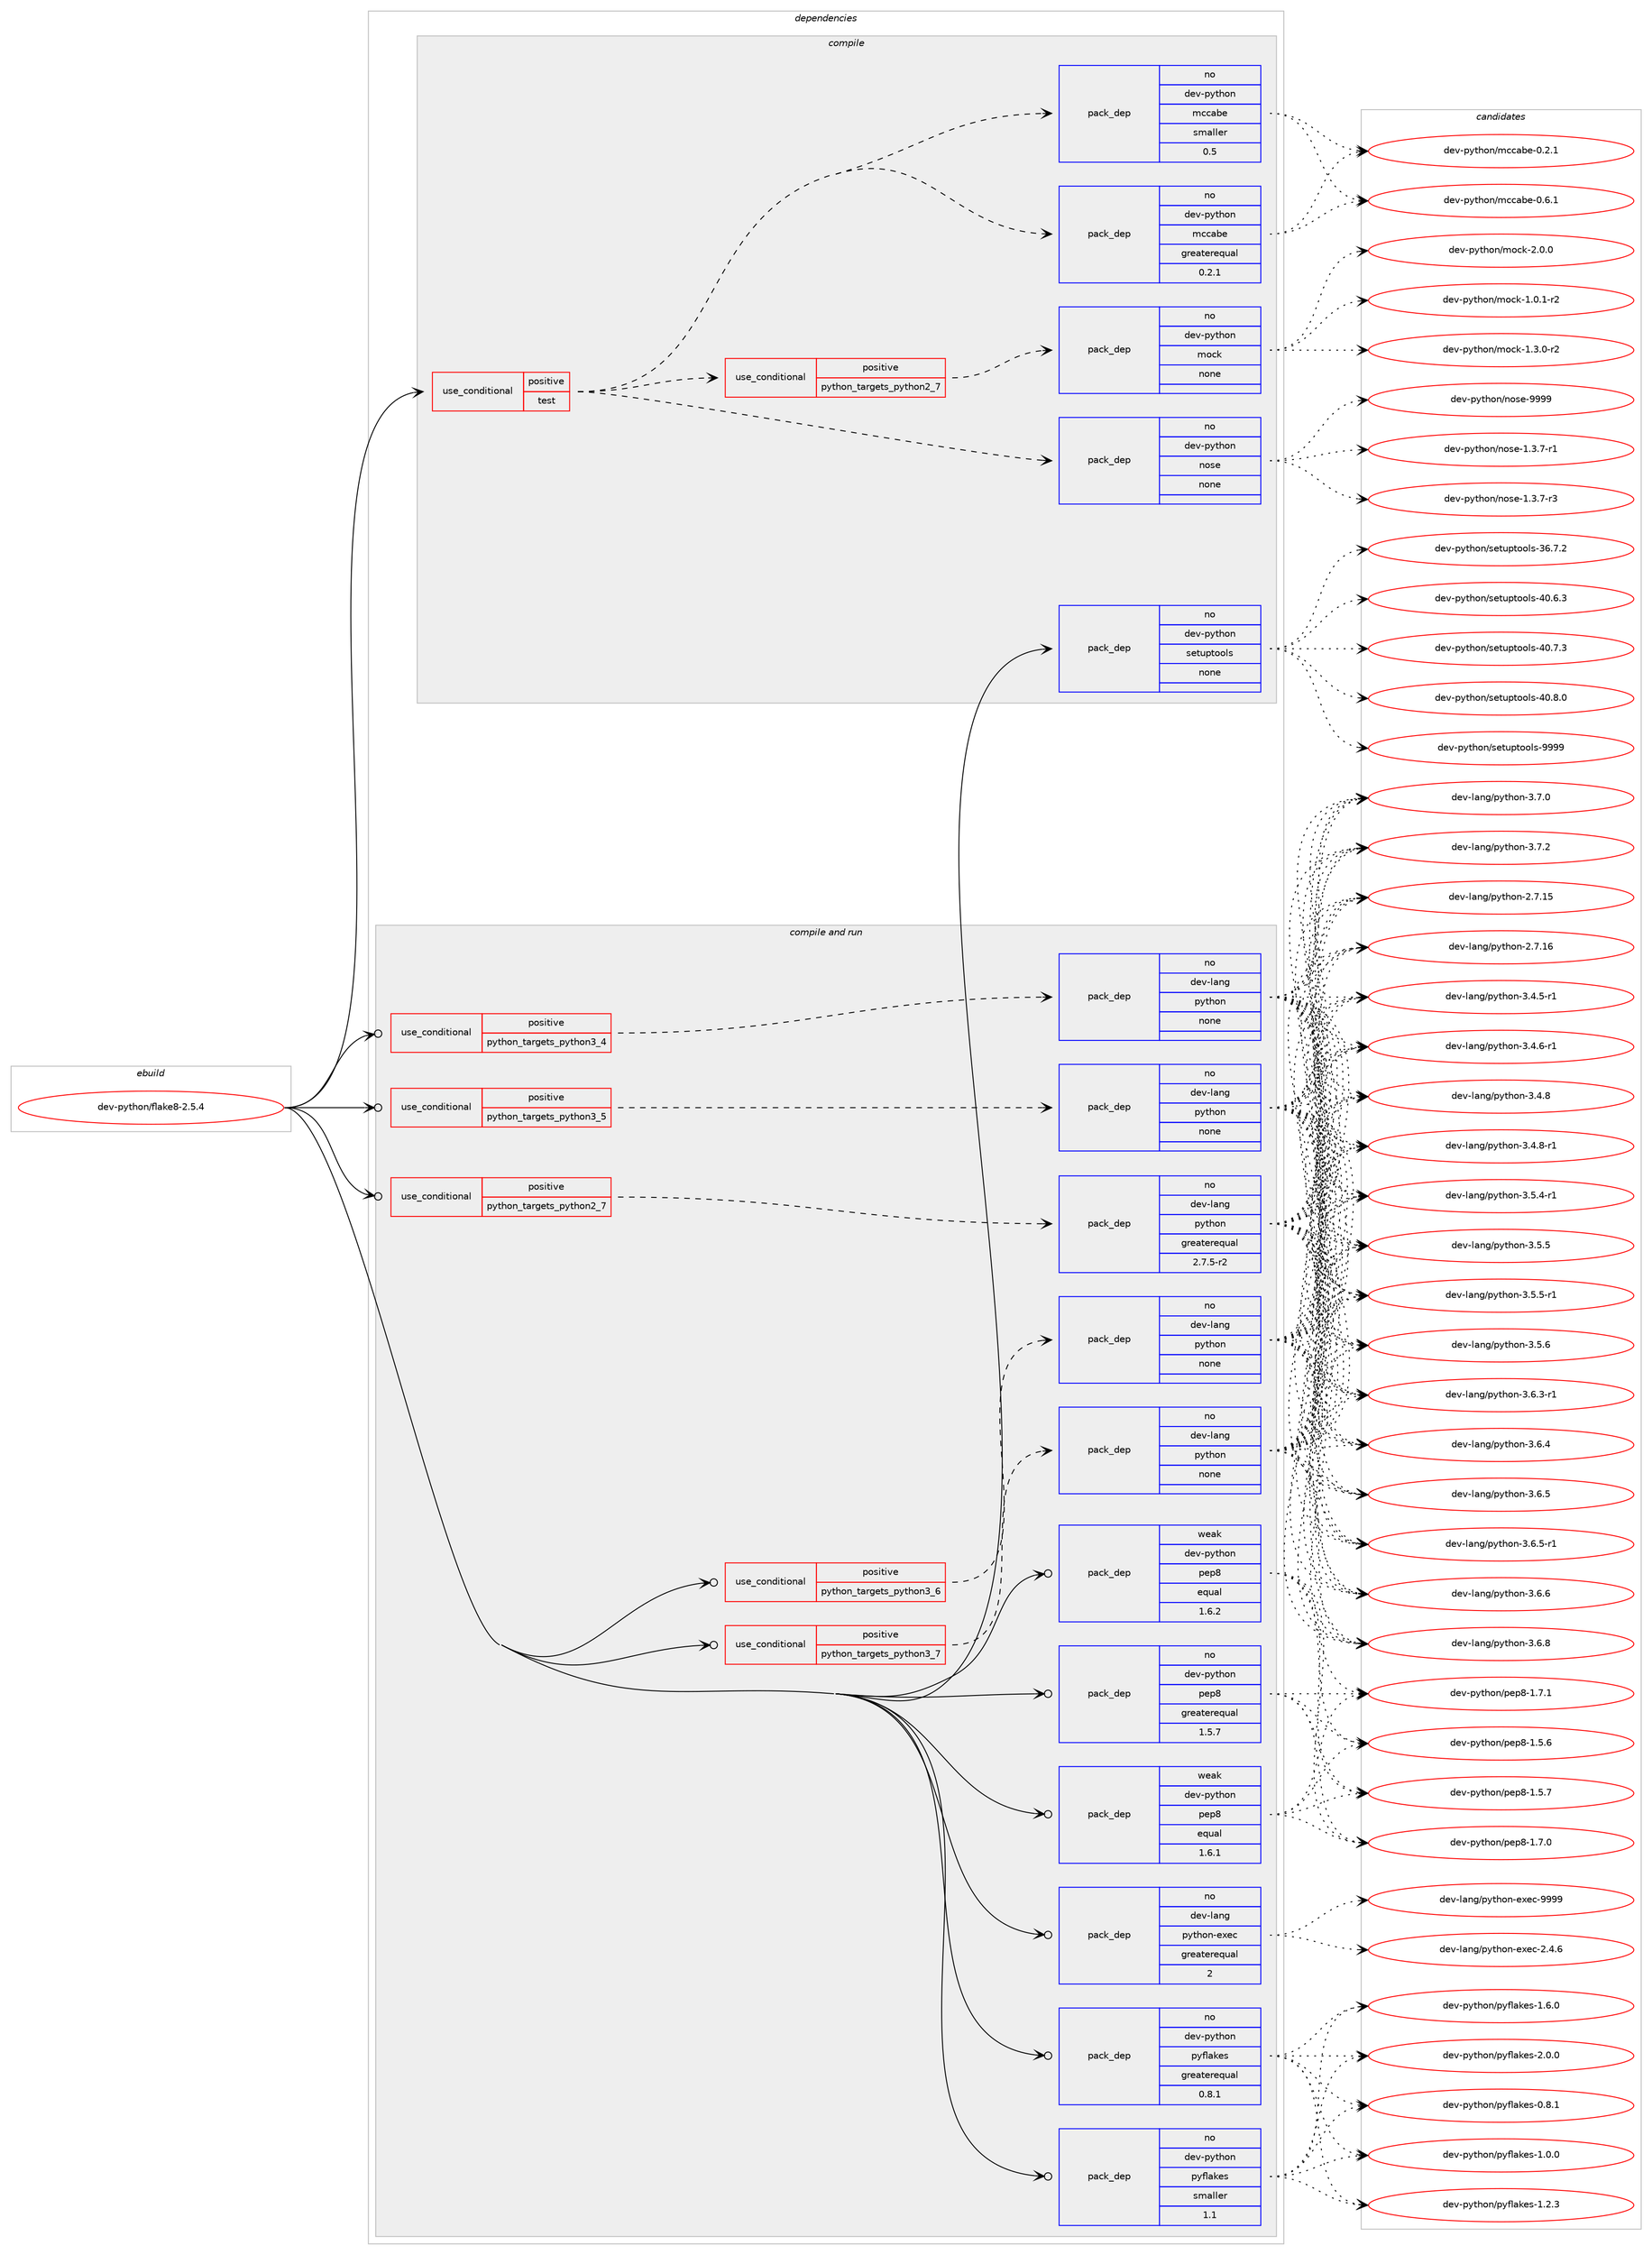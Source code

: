 digraph prolog {

# *************
# Graph options
# *************

newrank=true;
concentrate=true;
compound=true;
graph [rankdir=LR,fontname=Helvetica,fontsize=10,ranksep=1.5];#, ranksep=2.5, nodesep=0.2];
edge  [arrowhead=vee];
node  [fontname=Helvetica,fontsize=10];

# **********
# The ebuild
# **********

subgraph cluster_leftcol {
color=gray;
rank=same;
label=<<i>ebuild</i>>;
id [label="dev-python/flake8-2.5.4", color=red, width=4, href="../dev-python/flake8-2.5.4.svg"];
}

# ****************
# The dependencies
# ****************

subgraph cluster_midcol {
color=gray;
label=<<i>dependencies</i>>;
subgraph cluster_compile {
fillcolor="#eeeeee";
style=filled;
label=<<i>compile</i>>;
subgraph cond374203 {
dependency1408882 [label=<<TABLE BORDER="0" CELLBORDER="1" CELLSPACING="0" CELLPADDING="4"><TR><TD ROWSPAN="3" CELLPADDING="10">use_conditional</TD></TR><TR><TD>positive</TD></TR><TR><TD>test</TD></TR></TABLE>>, shape=none, color=red];
subgraph pack1011420 {
dependency1408883 [label=<<TABLE BORDER="0" CELLBORDER="1" CELLSPACING="0" CELLPADDING="4" WIDTH="220"><TR><TD ROWSPAN="6" CELLPADDING="30">pack_dep</TD></TR><TR><TD WIDTH="110">no</TD></TR><TR><TD>dev-python</TD></TR><TR><TD>nose</TD></TR><TR><TD>none</TD></TR><TR><TD></TD></TR></TABLE>>, shape=none, color=blue];
}
dependency1408882:e -> dependency1408883:w [weight=20,style="dashed",arrowhead="vee"];
subgraph cond374204 {
dependency1408884 [label=<<TABLE BORDER="0" CELLBORDER="1" CELLSPACING="0" CELLPADDING="4"><TR><TD ROWSPAN="3" CELLPADDING="10">use_conditional</TD></TR><TR><TD>positive</TD></TR><TR><TD>python_targets_python2_7</TD></TR></TABLE>>, shape=none, color=red];
subgraph pack1011421 {
dependency1408885 [label=<<TABLE BORDER="0" CELLBORDER="1" CELLSPACING="0" CELLPADDING="4" WIDTH="220"><TR><TD ROWSPAN="6" CELLPADDING="30">pack_dep</TD></TR><TR><TD WIDTH="110">no</TD></TR><TR><TD>dev-python</TD></TR><TR><TD>mock</TD></TR><TR><TD>none</TD></TR><TR><TD></TD></TR></TABLE>>, shape=none, color=blue];
}
dependency1408884:e -> dependency1408885:w [weight=20,style="dashed",arrowhead="vee"];
}
dependency1408882:e -> dependency1408884:w [weight=20,style="dashed",arrowhead="vee"];
subgraph pack1011422 {
dependency1408886 [label=<<TABLE BORDER="0" CELLBORDER="1" CELLSPACING="0" CELLPADDING="4" WIDTH="220"><TR><TD ROWSPAN="6" CELLPADDING="30">pack_dep</TD></TR><TR><TD WIDTH="110">no</TD></TR><TR><TD>dev-python</TD></TR><TR><TD>mccabe</TD></TR><TR><TD>greaterequal</TD></TR><TR><TD>0.2.1</TD></TR></TABLE>>, shape=none, color=blue];
}
dependency1408882:e -> dependency1408886:w [weight=20,style="dashed",arrowhead="vee"];
subgraph pack1011423 {
dependency1408887 [label=<<TABLE BORDER="0" CELLBORDER="1" CELLSPACING="0" CELLPADDING="4" WIDTH="220"><TR><TD ROWSPAN="6" CELLPADDING="30">pack_dep</TD></TR><TR><TD WIDTH="110">no</TD></TR><TR><TD>dev-python</TD></TR><TR><TD>mccabe</TD></TR><TR><TD>smaller</TD></TR><TR><TD>0.5</TD></TR></TABLE>>, shape=none, color=blue];
}
dependency1408882:e -> dependency1408887:w [weight=20,style="dashed",arrowhead="vee"];
}
id:e -> dependency1408882:w [weight=20,style="solid",arrowhead="vee"];
subgraph pack1011424 {
dependency1408888 [label=<<TABLE BORDER="0" CELLBORDER="1" CELLSPACING="0" CELLPADDING="4" WIDTH="220"><TR><TD ROWSPAN="6" CELLPADDING="30">pack_dep</TD></TR><TR><TD WIDTH="110">no</TD></TR><TR><TD>dev-python</TD></TR><TR><TD>setuptools</TD></TR><TR><TD>none</TD></TR><TR><TD></TD></TR></TABLE>>, shape=none, color=blue];
}
id:e -> dependency1408888:w [weight=20,style="solid",arrowhead="vee"];
}
subgraph cluster_compileandrun {
fillcolor="#eeeeee";
style=filled;
label=<<i>compile and run</i>>;
subgraph cond374205 {
dependency1408889 [label=<<TABLE BORDER="0" CELLBORDER="1" CELLSPACING="0" CELLPADDING="4"><TR><TD ROWSPAN="3" CELLPADDING="10">use_conditional</TD></TR><TR><TD>positive</TD></TR><TR><TD>python_targets_python2_7</TD></TR></TABLE>>, shape=none, color=red];
subgraph pack1011425 {
dependency1408890 [label=<<TABLE BORDER="0" CELLBORDER="1" CELLSPACING="0" CELLPADDING="4" WIDTH="220"><TR><TD ROWSPAN="6" CELLPADDING="30">pack_dep</TD></TR><TR><TD WIDTH="110">no</TD></TR><TR><TD>dev-lang</TD></TR><TR><TD>python</TD></TR><TR><TD>greaterequal</TD></TR><TR><TD>2.7.5-r2</TD></TR></TABLE>>, shape=none, color=blue];
}
dependency1408889:e -> dependency1408890:w [weight=20,style="dashed",arrowhead="vee"];
}
id:e -> dependency1408889:w [weight=20,style="solid",arrowhead="odotvee"];
subgraph cond374206 {
dependency1408891 [label=<<TABLE BORDER="0" CELLBORDER="1" CELLSPACING="0" CELLPADDING="4"><TR><TD ROWSPAN="3" CELLPADDING="10">use_conditional</TD></TR><TR><TD>positive</TD></TR><TR><TD>python_targets_python3_4</TD></TR></TABLE>>, shape=none, color=red];
subgraph pack1011426 {
dependency1408892 [label=<<TABLE BORDER="0" CELLBORDER="1" CELLSPACING="0" CELLPADDING="4" WIDTH="220"><TR><TD ROWSPAN="6" CELLPADDING="30">pack_dep</TD></TR><TR><TD WIDTH="110">no</TD></TR><TR><TD>dev-lang</TD></TR><TR><TD>python</TD></TR><TR><TD>none</TD></TR><TR><TD></TD></TR></TABLE>>, shape=none, color=blue];
}
dependency1408891:e -> dependency1408892:w [weight=20,style="dashed",arrowhead="vee"];
}
id:e -> dependency1408891:w [weight=20,style="solid",arrowhead="odotvee"];
subgraph cond374207 {
dependency1408893 [label=<<TABLE BORDER="0" CELLBORDER="1" CELLSPACING="0" CELLPADDING="4"><TR><TD ROWSPAN="3" CELLPADDING="10">use_conditional</TD></TR><TR><TD>positive</TD></TR><TR><TD>python_targets_python3_5</TD></TR></TABLE>>, shape=none, color=red];
subgraph pack1011427 {
dependency1408894 [label=<<TABLE BORDER="0" CELLBORDER="1" CELLSPACING="0" CELLPADDING="4" WIDTH="220"><TR><TD ROWSPAN="6" CELLPADDING="30">pack_dep</TD></TR><TR><TD WIDTH="110">no</TD></TR><TR><TD>dev-lang</TD></TR><TR><TD>python</TD></TR><TR><TD>none</TD></TR><TR><TD></TD></TR></TABLE>>, shape=none, color=blue];
}
dependency1408893:e -> dependency1408894:w [weight=20,style="dashed",arrowhead="vee"];
}
id:e -> dependency1408893:w [weight=20,style="solid",arrowhead="odotvee"];
subgraph cond374208 {
dependency1408895 [label=<<TABLE BORDER="0" CELLBORDER="1" CELLSPACING="0" CELLPADDING="4"><TR><TD ROWSPAN="3" CELLPADDING="10">use_conditional</TD></TR><TR><TD>positive</TD></TR><TR><TD>python_targets_python3_6</TD></TR></TABLE>>, shape=none, color=red];
subgraph pack1011428 {
dependency1408896 [label=<<TABLE BORDER="0" CELLBORDER="1" CELLSPACING="0" CELLPADDING="4" WIDTH="220"><TR><TD ROWSPAN="6" CELLPADDING="30">pack_dep</TD></TR><TR><TD WIDTH="110">no</TD></TR><TR><TD>dev-lang</TD></TR><TR><TD>python</TD></TR><TR><TD>none</TD></TR><TR><TD></TD></TR></TABLE>>, shape=none, color=blue];
}
dependency1408895:e -> dependency1408896:w [weight=20,style="dashed",arrowhead="vee"];
}
id:e -> dependency1408895:w [weight=20,style="solid",arrowhead="odotvee"];
subgraph cond374209 {
dependency1408897 [label=<<TABLE BORDER="0" CELLBORDER="1" CELLSPACING="0" CELLPADDING="4"><TR><TD ROWSPAN="3" CELLPADDING="10">use_conditional</TD></TR><TR><TD>positive</TD></TR><TR><TD>python_targets_python3_7</TD></TR></TABLE>>, shape=none, color=red];
subgraph pack1011429 {
dependency1408898 [label=<<TABLE BORDER="0" CELLBORDER="1" CELLSPACING="0" CELLPADDING="4" WIDTH="220"><TR><TD ROWSPAN="6" CELLPADDING="30">pack_dep</TD></TR><TR><TD WIDTH="110">no</TD></TR><TR><TD>dev-lang</TD></TR><TR><TD>python</TD></TR><TR><TD>none</TD></TR><TR><TD></TD></TR></TABLE>>, shape=none, color=blue];
}
dependency1408897:e -> dependency1408898:w [weight=20,style="dashed",arrowhead="vee"];
}
id:e -> dependency1408897:w [weight=20,style="solid",arrowhead="odotvee"];
subgraph pack1011430 {
dependency1408899 [label=<<TABLE BORDER="0" CELLBORDER="1" CELLSPACING="0" CELLPADDING="4" WIDTH="220"><TR><TD ROWSPAN="6" CELLPADDING="30">pack_dep</TD></TR><TR><TD WIDTH="110">no</TD></TR><TR><TD>dev-lang</TD></TR><TR><TD>python-exec</TD></TR><TR><TD>greaterequal</TD></TR><TR><TD>2</TD></TR></TABLE>>, shape=none, color=blue];
}
id:e -> dependency1408899:w [weight=20,style="solid",arrowhead="odotvee"];
subgraph pack1011431 {
dependency1408900 [label=<<TABLE BORDER="0" CELLBORDER="1" CELLSPACING="0" CELLPADDING="4" WIDTH="220"><TR><TD ROWSPAN="6" CELLPADDING="30">pack_dep</TD></TR><TR><TD WIDTH="110">no</TD></TR><TR><TD>dev-python</TD></TR><TR><TD>pep8</TD></TR><TR><TD>greaterequal</TD></TR><TR><TD>1.5.7</TD></TR></TABLE>>, shape=none, color=blue];
}
id:e -> dependency1408900:w [weight=20,style="solid",arrowhead="odotvee"];
subgraph pack1011432 {
dependency1408901 [label=<<TABLE BORDER="0" CELLBORDER="1" CELLSPACING="0" CELLPADDING="4" WIDTH="220"><TR><TD ROWSPAN="6" CELLPADDING="30">pack_dep</TD></TR><TR><TD WIDTH="110">no</TD></TR><TR><TD>dev-python</TD></TR><TR><TD>pyflakes</TD></TR><TR><TD>greaterequal</TD></TR><TR><TD>0.8.1</TD></TR></TABLE>>, shape=none, color=blue];
}
id:e -> dependency1408901:w [weight=20,style="solid",arrowhead="odotvee"];
subgraph pack1011433 {
dependency1408902 [label=<<TABLE BORDER="0" CELLBORDER="1" CELLSPACING="0" CELLPADDING="4" WIDTH="220"><TR><TD ROWSPAN="6" CELLPADDING="30">pack_dep</TD></TR><TR><TD WIDTH="110">no</TD></TR><TR><TD>dev-python</TD></TR><TR><TD>pyflakes</TD></TR><TR><TD>smaller</TD></TR><TR><TD>1.1</TD></TR></TABLE>>, shape=none, color=blue];
}
id:e -> dependency1408902:w [weight=20,style="solid",arrowhead="odotvee"];
subgraph pack1011434 {
dependency1408903 [label=<<TABLE BORDER="0" CELLBORDER="1" CELLSPACING="0" CELLPADDING="4" WIDTH="220"><TR><TD ROWSPAN="6" CELLPADDING="30">pack_dep</TD></TR><TR><TD WIDTH="110">weak</TD></TR><TR><TD>dev-python</TD></TR><TR><TD>pep8</TD></TR><TR><TD>equal</TD></TR><TR><TD>1.6.1</TD></TR></TABLE>>, shape=none, color=blue];
}
id:e -> dependency1408903:w [weight=20,style="solid",arrowhead="odotvee"];
subgraph pack1011435 {
dependency1408904 [label=<<TABLE BORDER="0" CELLBORDER="1" CELLSPACING="0" CELLPADDING="4" WIDTH="220"><TR><TD ROWSPAN="6" CELLPADDING="30">pack_dep</TD></TR><TR><TD WIDTH="110">weak</TD></TR><TR><TD>dev-python</TD></TR><TR><TD>pep8</TD></TR><TR><TD>equal</TD></TR><TR><TD>1.6.2</TD></TR></TABLE>>, shape=none, color=blue];
}
id:e -> dependency1408904:w [weight=20,style="solid",arrowhead="odotvee"];
}
subgraph cluster_run {
fillcolor="#eeeeee";
style=filled;
label=<<i>run</i>>;
}
}

# **************
# The candidates
# **************

subgraph cluster_choices {
rank=same;
color=gray;
label=<<i>candidates</i>>;

subgraph choice1011420 {
color=black;
nodesep=1;
choice10010111845112121116104111110471101111151014549465146554511449 [label="dev-python/nose-1.3.7-r1", color=red, width=4,href="../dev-python/nose-1.3.7-r1.svg"];
choice10010111845112121116104111110471101111151014549465146554511451 [label="dev-python/nose-1.3.7-r3", color=red, width=4,href="../dev-python/nose-1.3.7-r3.svg"];
choice10010111845112121116104111110471101111151014557575757 [label="dev-python/nose-9999", color=red, width=4,href="../dev-python/nose-9999.svg"];
dependency1408883:e -> choice10010111845112121116104111110471101111151014549465146554511449:w [style=dotted,weight="100"];
dependency1408883:e -> choice10010111845112121116104111110471101111151014549465146554511451:w [style=dotted,weight="100"];
dependency1408883:e -> choice10010111845112121116104111110471101111151014557575757:w [style=dotted,weight="100"];
}
subgraph choice1011421 {
color=black;
nodesep=1;
choice1001011184511212111610411111047109111991074549464846494511450 [label="dev-python/mock-1.0.1-r2", color=red, width=4,href="../dev-python/mock-1.0.1-r2.svg"];
choice1001011184511212111610411111047109111991074549465146484511450 [label="dev-python/mock-1.3.0-r2", color=red, width=4,href="../dev-python/mock-1.3.0-r2.svg"];
choice100101118451121211161041111104710911199107455046484648 [label="dev-python/mock-2.0.0", color=red, width=4,href="../dev-python/mock-2.0.0.svg"];
dependency1408885:e -> choice1001011184511212111610411111047109111991074549464846494511450:w [style=dotted,weight="100"];
dependency1408885:e -> choice1001011184511212111610411111047109111991074549465146484511450:w [style=dotted,weight="100"];
dependency1408885:e -> choice100101118451121211161041111104710911199107455046484648:w [style=dotted,weight="100"];
}
subgraph choice1011422 {
color=black;
nodesep=1;
choice100101118451121211161041111104710999999798101454846504649 [label="dev-python/mccabe-0.2.1", color=red, width=4,href="../dev-python/mccabe-0.2.1.svg"];
choice100101118451121211161041111104710999999798101454846544649 [label="dev-python/mccabe-0.6.1", color=red, width=4,href="../dev-python/mccabe-0.6.1.svg"];
dependency1408886:e -> choice100101118451121211161041111104710999999798101454846504649:w [style=dotted,weight="100"];
dependency1408886:e -> choice100101118451121211161041111104710999999798101454846544649:w [style=dotted,weight="100"];
}
subgraph choice1011423 {
color=black;
nodesep=1;
choice100101118451121211161041111104710999999798101454846504649 [label="dev-python/mccabe-0.2.1", color=red, width=4,href="../dev-python/mccabe-0.2.1.svg"];
choice100101118451121211161041111104710999999798101454846544649 [label="dev-python/mccabe-0.6.1", color=red, width=4,href="../dev-python/mccabe-0.6.1.svg"];
dependency1408887:e -> choice100101118451121211161041111104710999999798101454846504649:w [style=dotted,weight="100"];
dependency1408887:e -> choice100101118451121211161041111104710999999798101454846544649:w [style=dotted,weight="100"];
}
subgraph choice1011424 {
color=black;
nodesep=1;
choice100101118451121211161041111104711510111611711211611111110811545515446554650 [label="dev-python/setuptools-36.7.2", color=red, width=4,href="../dev-python/setuptools-36.7.2.svg"];
choice100101118451121211161041111104711510111611711211611111110811545524846544651 [label="dev-python/setuptools-40.6.3", color=red, width=4,href="../dev-python/setuptools-40.6.3.svg"];
choice100101118451121211161041111104711510111611711211611111110811545524846554651 [label="dev-python/setuptools-40.7.3", color=red, width=4,href="../dev-python/setuptools-40.7.3.svg"];
choice100101118451121211161041111104711510111611711211611111110811545524846564648 [label="dev-python/setuptools-40.8.0", color=red, width=4,href="../dev-python/setuptools-40.8.0.svg"];
choice10010111845112121116104111110471151011161171121161111111081154557575757 [label="dev-python/setuptools-9999", color=red, width=4,href="../dev-python/setuptools-9999.svg"];
dependency1408888:e -> choice100101118451121211161041111104711510111611711211611111110811545515446554650:w [style=dotted,weight="100"];
dependency1408888:e -> choice100101118451121211161041111104711510111611711211611111110811545524846544651:w [style=dotted,weight="100"];
dependency1408888:e -> choice100101118451121211161041111104711510111611711211611111110811545524846554651:w [style=dotted,weight="100"];
dependency1408888:e -> choice100101118451121211161041111104711510111611711211611111110811545524846564648:w [style=dotted,weight="100"];
dependency1408888:e -> choice10010111845112121116104111110471151011161171121161111111081154557575757:w [style=dotted,weight="100"];
}
subgraph choice1011425 {
color=black;
nodesep=1;
choice10010111845108971101034711212111610411111045504655464953 [label="dev-lang/python-2.7.15", color=red, width=4,href="../dev-lang/python-2.7.15.svg"];
choice10010111845108971101034711212111610411111045504655464954 [label="dev-lang/python-2.7.16", color=red, width=4,href="../dev-lang/python-2.7.16.svg"];
choice1001011184510897110103471121211161041111104551465246534511449 [label="dev-lang/python-3.4.5-r1", color=red, width=4,href="../dev-lang/python-3.4.5-r1.svg"];
choice1001011184510897110103471121211161041111104551465246544511449 [label="dev-lang/python-3.4.6-r1", color=red, width=4,href="../dev-lang/python-3.4.6-r1.svg"];
choice100101118451089711010347112121116104111110455146524656 [label="dev-lang/python-3.4.8", color=red, width=4,href="../dev-lang/python-3.4.8.svg"];
choice1001011184510897110103471121211161041111104551465246564511449 [label="dev-lang/python-3.4.8-r1", color=red, width=4,href="../dev-lang/python-3.4.8-r1.svg"];
choice1001011184510897110103471121211161041111104551465346524511449 [label="dev-lang/python-3.5.4-r1", color=red, width=4,href="../dev-lang/python-3.5.4-r1.svg"];
choice100101118451089711010347112121116104111110455146534653 [label="dev-lang/python-3.5.5", color=red, width=4,href="../dev-lang/python-3.5.5.svg"];
choice1001011184510897110103471121211161041111104551465346534511449 [label="dev-lang/python-3.5.5-r1", color=red, width=4,href="../dev-lang/python-3.5.5-r1.svg"];
choice100101118451089711010347112121116104111110455146534654 [label="dev-lang/python-3.5.6", color=red, width=4,href="../dev-lang/python-3.5.6.svg"];
choice1001011184510897110103471121211161041111104551465446514511449 [label="dev-lang/python-3.6.3-r1", color=red, width=4,href="../dev-lang/python-3.6.3-r1.svg"];
choice100101118451089711010347112121116104111110455146544652 [label="dev-lang/python-3.6.4", color=red, width=4,href="../dev-lang/python-3.6.4.svg"];
choice100101118451089711010347112121116104111110455146544653 [label="dev-lang/python-3.6.5", color=red, width=4,href="../dev-lang/python-3.6.5.svg"];
choice1001011184510897110103471121211161041111104551465446534511449 [label="dev-lang/python-3.6.5-r1", color=red, width=4,href="../dev-lang/python-3.6.5-r1.svg"];
choice100101118451089711010347112121116104111110455146544654 [label="dev-lang/python-3.6.6", color=red, width=4,href="../dev-lang/python-3.6.6.svg"];
choice100101118451089711010347112121116104111110455146544656 [label="dev-lang/python-3.6.8", color=red, width=4,href="../dev-lang/python-3.6.8.svg"];
choice100101118451089711010347112121116104111110455146554648 [label="dev-lang/python-3.7.0", color=red, width=4,href="../dev-lang/python-3.7.0.svg"];
choice100101118451089711010347112121116104111110455146554650 [label="dev-lang/python-3.7.2", color=red, width=4,href="../dev-lang/python-3.7.2.svg"];
dependency1408890:e -> choice10010111845108971101034711212111610411111045504655464953:w [style=dotted,weight="100"];
dependency1408890:e -> choice10010111845108971101034711212111610411111045504655464954:w [style=dotted,weight="100"];
dependency1408890:e -> choice1001011184510897110103471121211161041111104551465246534511449:w [style=dotted,weight="100"];
dependency1408890:e -> choice1001011184510897110103471121211161041111104551465246544511449:w [style=dotted,weight="100"];
dependency1408890:e -> choice100101118451089711010347112121116104111110455146524656:w [style=dotted,weight="100"];
dependency1408890:e -> choice1001011184510897110103471121211161041111104551465246564511449:w [style=dotted,weight="100"];
dependency1408890:e -> choice1001011184510897110103471121211161041111104551465346524511449:w [style=dotted,weight="100"];
dependency1408890:e -> choice100101118451089711010347112121116104111110455146534653:w [style=dotted,weight="100"];
dependency1408890:e -> choice1001011184510897110103471121211161041111104551465346534511449:w [style=dotted,weight="100"];
dependency1408890:e -> choice100101118451089711010347112121116104111110455146534654:w [style=dotted,weight="100"];
dependency1408890:e -> choice1001011184510897110103471121211161041111104551465446514511449:w [style=dotted,weight="100"];
dependency1408890:e -> choice100101118451089711010347112121116104111110455146544652:w [style=dotted,weight="100"];
dependency1408890:e -> choice100101118451089711010347112121116104111110455146544653:w [style=dotted,weight="100"];
dependency1408890:e -> choice1001011184510897110103471121211161041111104551465446534511449:w [style=dotted,weight="100"];
dependency1408890:e -> choice100101118451089711010347112121116104111110455146544654:w [style=dotted,weight="100"];
dependency1408890:e -> choice100101118451089711010347112121116104111110455146544656:w [style=dotted,weight="100"];
dependency1408890:e -> choice100101118451089711010347112121116104111110455146554648:w [style=dotted,weight="100"];
dependency1408890:e -> choice100101118451089711010347112121116104111110455146554650:w [style=dotted,weight="100"];
}
subgraph choice1011426 {
color=black;
nodesep=1;
choice10010111845108971101034711212111610411111045504655464953 [label="dev-lang/python-2.7.15", color=red, width=4,href="../dev-lang/python-2.7.15.svg"];
choice10010111845108971101034711212111610411111045504655464954 [label="dev-lang/python-2.7.16", color=red, width=4,href="../dev-lang/python-2.7.16.svg"];
choice1001011184510897110103471121211161041111104551465246534511449 [label="dev-lang/python-3.4.5-r1", color=red, width=4,href="../dev-lang/python-3.4.5-r1.svg"];
choice1001011184510897110103471121211161041111104551465246544511449 [label="dev-lang/python-3.4.6-r1", color=red, width=4,href="../dev-lang/python-3.4.6-r1.svg"];
choice100101118451089711010347112121116104111110455146524656 [label="dev-lang/python-3.4.8", color=red, width=4,href="../dev-lang/python-3.4.8.svg"];
choice1001011184510897110103471121211161041111104551465246564511449 [label="dev-lang/python-3.4.8-r1", color=red, width=4,href="../dev-lang/python-3.4.8-r1.svg"];
choice1001011184510897110103471121211161041111104551465346524511449 [label="dev-lang/python-3.5.4-r1", color=red, width=4,href="../dev-lang/python-3.5.4-r1.svg"];
choice100101118451089711010347112121116104111110455146534653 [label="dev-lang/python-3.5.5", color=red, width=4,href="../dev-lang/python-3.5.5.svg"];
choice1001011184510897110103471121211161041111104551465346534511449 [label="dev-lang/python-3.5.5-r1", color=red, width=4,href="../dev-lang/python-3.5.5-r1.svg"];
choice100101118451089711010347112121116104111110455146534654 [label="dev-lang/python-3.5.6", color=red, width=4,href="../dev-lang/python-3.5.6.svg"];
choice1001011184510897110103471121211161041111104551465446514511449 [label="dev-lang/python-3.6.3-r1", color=red, width=4,href="../dev-lang/python-3.6.3-r1.svg"];
choice100101118451089711010347112121116104111110455146544652 [label="dev-lang/python-3.6.4", color=red, width=4,href="../dev-lang/python-3.6.4.svg"];
choice100101118451089711010347112121116104111110455146544653 [label="dev-lang/python-3.6.5", color=red, width=4,href="../dev-lang/python-3.6.5.svg"];
choice1001011184510897110103471121211161041111104551465446534511449 [label="dev-lang/python-3.6.5-r1", color=red, width=4,href="../dev-lang/python-3.6.5-r1.svg"];
choice100101118451089711010347112121116104111110455146544654 [label="dev-lang/python-3.6.6", color=red, width=4,href="../dev-lang/python-3.6.6.svg"];
choice100101118451089711010347112121116104111110455146544656 [label="dev-lang/python-3.6.8", color=red, width=4,href="../dev-lang/python-3.6.8.svg"];
choice100101118451089711010347112121116104111110455146554648 [label="dev-lang/python-3.7.0", color=red, width=4,href="../dev-lang/python-3.7.0.svg"];
choice100101118451089711010347112121116104111110455146554650 [label="dev-lang/python-3.7.2", color=red, width=4,href="../dev-lang/python-3.7.2.svg"];
dependency1408892:e -> choice10010111845108971101034711212111610411111045504655464953:w [style=dotted,weight="100"];
dependency1408892:e -> choice10010111845108971101034711212111610411111045504655464954:w [style=dotted,weight="100"];
dependency1408892:e -> choice1001011184510897110103471121211161041111104551465246534511449:w [style=dotted,weight="100"];
dependency1408892:e -> choice1001011184510897110103471121211161041111104551465246544511449:w [style=dotted,weight="100"];
dependency1408892:e -> choice100101118451089711010347112121116104111110455146524656:w [style=dotted,weight="100"];
dependency1408892:e -> choice1001011184510897110103471121211161041111104551465246564511449:w [style=dotted,weight="100"];
dependency1408892:e -> choice1001011184510897110103471121211161041111104551465346524511449:w [style=dotted,weight="100"];
dependency1408892:e -> choice100101118451089711010347112121116104111110455146534653:w [style=dotted,weight="100"];
dependency1408892:e -> choice1001011184510897110103471121211161041111104551465346534511449:w [style=dotted,weight="100"];
dependency1408892:e -> choice100101118451089711010347112121116104111110455146534654:w [style=dotted,weight="100"];
dependency1408892:e -> choice1001011184510897110103471121211161041111104551465446514511449:w [style=dotted,weight="100"];
dependency1408892:e -> choice100101118451089711010347112121116104111110455146544652:w [style=dotted,weight="100"];
dependency1408892:e -> choice100101118451089711010347112121116104111110455146544653:w [style=dotted,weight="100"];
dependency1408892:e -> choice1001011184510897110103471121211161041111104551465446534511449:w [style=dotted,weight="100"];
dependency1408892:e -> choice100101118451089711010347112121116104111110455146544654:w [style=dotted,weight="100"];
dependency1408892:e -> choice100101118451089711010347112121116104111110455146544656:w [style=dotted,weight="100"];
dependency1408892:e -> choice100101118451089711010347112121116104111110455146554648:w [style=dotted,weight="100"];
dependency1408892:e -> choice100101118451089711010347112121116104111110455146554650:w [style=dotted,weight="100"];
}
subgraph choice1011427 {
color=black;
nodesep=1;
choice10010111845108971101034711212111610411111045504655464953 [label="dev-lang/python-2.7.15", color=red, width=4,href="../dev-lang/python-2.7.15.svg"];
choice10010111845108971101034711212111610411111045504655464954 [label="dev-lang/python-2.7.16", color=red, width=4,href="../dev-lang/python-2.7.16.svg"];
choice1001011184510897110103471121211161041111104551465246534511449 [label="dev-lang/python-3.4.5-r1", color=red, width=4,href="../dev-lang/python-3.4.5-r1.svg"];
choice1001011184510897110103471121211161041111104551465246544511449 [label="dev-lang/python-3.4.6-r1", color=red, width=4,href="../dev-lang/python-3.4.6-r1.svg"];
choice100101118451089711010347112121116104111110455146524656 [label="dev-lang/python-3.4.8", color=red, width=4,href="../dev-lang/python-3.4.8.svg"];
choice1001011184510897110103471121211161041111104551465246564511449 [label="dev-lang/python-3.4.8-r1", color=red, width=4,href="../dev-lang/python-3.4.8-r1.svg"];
choice1001011184510897110103471121211161041111104551465346524511449 [label="dev-lang/python-3.5.4-r1", color=red, width=4,href="../dev-lang/python-3.5.4-r1.svg"];
choice100101118451089711010347112121116104111110455146534653 [label="dev-lang/python-3.5.5", color=red, width=4,href="../dev-lang/python-3.5.5.svg"];
choice1001011184510897110103471121211161041111104551465346534511449 [label="dev-lang/python-3.5.5-r1", color=red, width=4,href="../dev-lang/python-3.5.5-r1.svg"];
choice100101118451089711010347112121116104111110455146534654 [label="dev-lang/python-3.5.6", color=red, width=4,href="../dev-lang/python-3.5.6.svg"];
choice1001011184510897110103471121211161041111104551465446514511449 [label="dev-lang/python-3.6.3-r1", color=red, width=4,href="../dev-lang/python-3.6.3-r1.svg"];
choice100101118451089711010347112121116104111110455146544652 [label="dev-lang/python-3.6.4", color=red, width=4,href="../dev-lang/python-3.6.4.svg"];
choice100101118451089711010347112121116104111110455146544653 [label="dev-lang/python-3.6.5", color=red, width=4,href="../dev-lang/python-3.6.5.svg"];
choice1001011184510897110103471121211161041111104551465446534511449 [label="dev-lang/python-3.6.5-r1", color=red, width=4,href="../dev-lang/python-3.6.5-r1.svg"];
choice100101118451089711010347112121116104111110455146544654 [label="dev-lang/python-3.6.6", color=red, width=4,href="../dev-lang/python-3.6.6.svg"];
choice100101118451089711010347112121116104111110455146544656 [label="dev-lang/python-3.6.8", color=red, width=4,href="../dev-lang/python-3.6.8.svg"];
choice100101118451089711010347112121116104111110455146554648 [label="dev-lang/python-3.7.0", color=red, width=4,href="../dev-lang/python-3.7.0.svg"];
choice100101118451089711010347112121116104111110455146554650 [label="dev-lang/python-3.7.2", color=red, width=4,href="../dev-lang/python-3.7.2.svg"];
dependency1408894:e -> choice10010111845108971101034711212111610411111045504655464953:w [style=dotted,weight="100"];
dependency1408894:e -> choice10010111845108971101034711212111610411111045504655464954:w [style=dotted,weight="100"];
dependency1408894:e -> choice1001011184510897110103471121211161041111104551465246534511449:w [style=dotted,weight="100"];
dependency1408894:e -> choice1001011184510897110103471121211161041111104551465246544511449:w [style=dotted,weight="100"];
dependency1408894:e -> choice100101118451089711010347112121116104111110455146524656:w [style=dotted,weight="100"];
dependency1408894:e -> choice1001011184510897110103471121211161041111104551465246564511449:w [style=dotted,weight="100"];
dependency1408894:e -> choice1001011184510897110103471121211161041111104551465346524511449:w [style=dotted,weight="100"];
dependency1408894:e -> choice100101118451089711010347112121116104111110455146534653:w [style=dotted,weight="100"];
dependency1408894:e -> choice1001011184510897110103471121211161041111104551465346534511449:w [style=dotted,weight="100"];
dependency1408894:e -> choice100101118451089711010347112121116104111110455146534654:w [style=dotted,weight="100"];
dependency1408894:e -> choice1001011184510897110103471121211161041111104551465446514511449:w [style=dotted,weight="100"];
dependency1408894:e -> choice100101118451089711010347112121116104111110455146544652:w [style=dotted,weight="100"];
dependency1408894:e -> choice100101118451089711010347112121116104111110455146544653:w [style=dotted,weight="100"];
dependency1408894:e -> choice1001011184510897110103471121211161041111104551465446534511449:w [style=dotted,weight="100"];
dependency1408894:e -> choice100101118451089711010347112121116104111110455146544654:w [style=dotted,weight="100"];
dependency1408894:e -> choice100101118451089711010347112121116104111110455146544656:w [style=dotted,weight="100"];
dependency1408894:e -> choice100101118451089711010347112121116104111110455146554648:w [style=dotted,weight="100"];
dependency1408894:e -> choice100101118451089711010347112121116104111110455146554650:w [style=dotted,weight="100"];
}
subgraph choice1011428 {
color=black;
nodesep=1;
choice10010111845108971101034711212111610411111045504655464953 [label="dev-lang/python-2.7.15", color=red, width=4,href="../dev-lang/python-2.7.15.svg"];
choice10010111845108971101034711212111610411111045504655464954 [label="dev-lang/python-2.7.16", color=red, width=4,href="../dev-lang/python-2.7.16.svg"];
choice1001011184510897110103471121211161041111104551465246534511449 [label="dev-lang/python-3.4.5-r1", color=red, width=4,href="../dev-lang/python-3.4.5-r1.svg"];
choice1001011184510897110103471121211161041111104551465246544511449 [label="dev-lang/python-3.4.6-r1", color=red, width=4,href="../dev-lang/python-3.4.6-r1.svg"];
choice100101118451089711010347112121116104111110455146524656 [label="dev-lang/python-3.4.8", color=red, width=4,href="../dev-lang/python-3.4.8.svg"];
choice1001011184510897110103471121211161041111104551465246564511449 [label="dev-lang/python-3.4.8-r1", color=red, width=4,href="../dev-lang/python-3.4.8-r1.svg"];
choice1001011184510897110103471121211161041111104551465346524511449 [label="dev-lang/python-3.5.4-r1", color=red, width=4,href="../dev-lang/python-3.5.4-r1.svg"];
choice100101118451089711010347112121116104111110455146534653 [label="dev-lang/python-3.5.5", color=red, width=4,href="../dev-lang/python-3.5.5.svg"];
choice1001011184510897110103471121211161041111104551465346534511449 [label="dev-lang/python-3.5.5-r1", color=red, width=4,href="../dev-lang/python-3.5.5-r1.svg"];
choice100101118451089711010347112121116104111110455146534654 [label="dev-lang/python-3.5.6", color=red, width=4,href="../dev-lang/python-3.5.6.svg"];
choice1001011184510897110103471121211161041111104551465446514511449 [label="dev-lang/python-3.6.3-r1", color=red, width=4,href="../dev-lang/python-3.6.3-r1.svg"];
choice100101118451089711010347112121116104111110455146544652 [label="dev-lang/python-3.6.4", color=red, width=4,href="../dev-lang/python-3.6.4.svg"];
choice100101118451089711010347112121116104111110455146544653 [label="dev-lang/python-3.6.5", color=red, width=4,href="../dev-lang/python-3.6.5.svg"];
choice1001011184510897110103471121211161041111104551465446534511449 [label="dev-lang/python-3.6.5-r1", color=red, width=4,href="../dev-lang/python-3.6.5-r1.svg"];
choice100101118451089711010347112121116104111110455146544654 [label="dev-lang/python-3.6.6", color=red, width=4,href="../dev-lang/python-3.6.6.svg"];
choice100101118451089711010347112121116104111110455146544656 [label="dev-lang/python-3.6.8", color=red, width=4,href="../dev-lang/python-3.6.8.svg"];
choice100101118451089711010347112121116104111110455146554648 [label="dev-lang/python-3.7.0", color=red, width=4,href="../dev-lang/python-3.7.0.svg"];
choice100101118451089711010347112121116104111110455146554650 [label="dev-lang/python-3.7.2", color=red, width=4,href="../dev-lang/python-3.7.2.svg"];
dependency1408896:e -> choice10010111845108971101034711212111610411111045504655464953:w [style=dotted,weight="100"];
dependency1408896:e -> choice10010111845108971101034711212111610411111045504655464954:w [style=dotted,weight="100"];
dependency1408896:e -> choice1001011184510897110103471121211161041111104551465246534511449:w [style=dotted,weight="100"];
dependency1408896:e -> choice1001011184510897110103471121211161041111104551465246544511449:w [style=dotted,weight="100"];
dependency1408896:e -> choice100101118451089711010347112121116104111110455146524656:w [style=dotted,weight="100"];
dependency1408896:e -> choice1001011184510897110103471121211161041111104551465246564511449:w [style=dotted,weight="100"];
dependency1408896:e -> choice1001011184510897110103471121211161041111104551465346524511449:w [style=dotted,weight="100"];
dependency1408896:e -> choice100101118451089711010347112121116104111110455146534653:w [style=dotted,weight="100"];
dependency1408896:e -> choice1001011184510897110103471121211161041111104551465346534511449:w [style=dotted,weight="100"];
dependency1408896:e -> choice100101118451089711010347112121116104111110455146534654:w [style=dotted,weight="100"];
dependency1408896:e -> choice1001011184510897110103471121211161041111104551465446514511449:w [style=dotted,weight="100"];
dependency1408896:e -> choice100101118451089711010347112121116104111110455146544652:w [style=dotted,weight="100"];
dependency1408896:e -> choice100101118451089711010347112121116104111110455146544653:w [style=dotted,weight="100"];
dependency1408896:e -> choice1001011184510897110103471121211161041111104551465446534511449:w [style=dotted,weight="100"];
dependency1408896:e -> choice100101118451089711010347112121116104111110455146544654:w [style=dotted,weight="100"];
dependency1408896:e -> choice100101118451089711010347112121116104111110455146544656:w [style=dotted,weight="100"];
dependency1408896:e -> choice100101118451089711010347112121116104111110455146554648:w [style=dotted,weight="100"];
dependency1408896:e -> choice100101118451089711010347112121116104111110455146554650:w [style=dotted,weight="100"];
}
subgraph choice1011429 {
color=black;
nodesep=1;
choice10010111845108971101034711212111610411111045504655464953 [label="dev-lang/python-2.7.15", color=red, width=4,href="../dev-lang/python-2.7.15.svg"];
choice10010111845108971101034711212111610411111045504655464954 [label="dev-lang/python-2.7.16", color=red, width=4,href="../dev-lang/python-2.7.16.svg"];
choice1001011184510897110103471121211161041111104551465246534511449 [label="dev-lang/python-3.4.5-r1", color=red, width=4,href="../dev-lang/python-3.4.5-r1.svg"];
choice1001011184510897110103471121211161041111104551465246544511449 [label="dev-lang/python-3.4.6-r1", color=red, width=4,href="../dev-lang/python-3.4.6-r1.svg"];
choice100101118451089711010347112121116104111110455146524656 [label="dev-lang/python-3.4.8", color=red, width=4,href="../dev-lang/python-3.4.8.svg"];
choice1001011184510897110103471121211161041111104551465246564511449 [label="dev-lang/python-3.4.8-r1", color=red, width=4,href="../dev-lang/python-3.4.8-r1.svg"];
choice1001011184510897110103471121211161041111104551465346524511449 [label="dev-lang/python-3.5.4-r1", color=red, width=4,href="../dev-lang/python-3.5.4-r1.svg"];
choice100101118451089711010347112121116104111110455146534653 [label="dev-lang/python-3.5.5", color=red, width=4,href="../dev-lang/python-3.5.5.svg"];
choice1001011184510897110103471121211161041111104551465346534511449 [label="dev-lang/python-3.5.5-r1", color=red, width=4,href="../dev-lang/python-3.5.5-r1.svg"];
choice100101118451089711010347112121116104111110455146534654 [label="dev-lang/python-3.5.6", color=red, width=4,href="../dev-lang/python-3.5.6.svg"];
choice1001011184510897110103471121211161041111104551465446514511449 [label="dev-lang/python-3.6.3-r1", color=red, width=4,href="../dev-lang/python-3.6.3-r1.svg"];
choice100101118451089711010347112121116104111110455146544652 [label="dev-lang/python-3.6.4", color=red, width=4,href="../dev-lang/python-3.6.4.svg"];
choice100101118451089711010347112121116104111110455146544653 [label="dev-lang/python-3.6.5", color=red, width=4,href="../dev-lang/python-3.6.5.svg"];
choice1001011184510897110103471121211161041111104551465446534511449 [label="dev-lang/python-3.6.5-r1", color=red, width=4,href="../dev-lang/python-3.6.5-r1.svg"];
choice100101118451089711010347112121116104111110455146544654 [label="dev-lang/python-3.6.6", color=red, width=4,href="../dev-lang/python-3.6.6.svg"];
choice100101118451089711010347112121116104111110455146544656 [label="dev-lang/python-3.6.8", color=red, width=4,href="../dev-lang/python-3.6.8.svg"];
choice100101118451089711010347112121116104111110455146554648 [label="dev-lang/python-3.7.0", color=red, width=4,href="../dev-lang/python-3.7.0.svg"];
choice100101118451089711010347112121116104111110455146554650 [label="dev-lang/python-3.7.2", color=red, width=4,href="../dev-lang/python-3.7.2.svg"];
dependency1408898:e -> choice10010111845108971101034711212111610411111045504655464953:w [style=dotted,weight="100"];
dependency1408898:e -> choice10010111845108971101034711212111610411111045504655464954:w [style=dotted,weight="100"];
dependency1408898:e -> choice1001011184510897110103471121211161041111104551465246534511449:w [style=dotted,weight="100"];
dependency1408898:e -> choice1001011184510897110103471121211161041111104551465246544511449:w [style=dotted,weight="100"];
dependency1408898:e -> choice100101118451089711010347112121116104111110455146524656:w [style=dotted,weight="100"];
dependency1408898:e -> choice1001011184510897110103471121211161041111104551465246564511449:w [style=dotted,weight="100"];
dependency1408898:e -> choice1001011184510897110103471121211161041111104551465346524511449:w [style=dotted,weight="100"];
dependency1408898:e -> choice100101118451089711010347112121116104111110455146534653:w [style=dotted,weight="100"];
dependency1408898:e -> choice1001011184510897110103471121211161041111104551465346534511449:w [style=dotted,weight="100"];
dependency1408898:e -> choice100101118451089711010347112121116104111110455146534654:w [style=dotted,weight="100"];
dependency1408898:e -> choice1001011184510897110103471121211161041111104551465446514511449:w [style=dotted,weight="100"];
dependency1408898:e -> choice100101118451089711010347112121116104111110455146544652:w [style=dotted,weight="100"];
dependency1408898:e -> choice100101118451089711010347112121116104111110455146544653:w [style=dotted,weight="100"];
dependency1408898:e -> choice1001011184510897110103471121211161041111104551465446534511449:w [style=dotted,weight="100"];
dependency1408898:e -> choice100101118451089711010347112121116104111110455146544654:w [style=dotted,weight="100"];
dependency1408898:e -> choice100101118451089711010347112121116104111110455146544656:w [style=dotted,weight="100"];
dependency1408898:e -> choice100101118451089711010347112121116104111110455146554648:w [style=dotted,weight="100"];
dependency1408898:e -> choice100101118451089711010347112121116104111110455146554650:w [style=dotted,weight="100"];
}
subgraph choice1011430 {
color=black;
nodesep=1;
choice1001011184510897110103471121211161041111104510112010199455046524654 [label="dev-lang/python-exec-2.4.6", color=red, width=4,href="../dev-lang/python-exec-2.4.6.svg"];
choice10010111845108971101034711212111610411111045101120101994557575757 [label="dev-lang/python-exec-9999", color=red, width=4,href="../dev-lang/python-exec-9999.svg"];
dependency1408899:e -> choice1001011184510897110103471121211161041111104510112010199455046524654:w [style=dotted,weight="100"];
dependency1408899:e -> choice10010111845108971101034711212111610411111045101120101994557575757:w [style=dotted,weight="100"];
}
subgraph choice1011431 {
color=black;
nodesep=1;
choice100101118451121211161041111104711210111256454946534654 [label="dev-python/pep8-1.5.6", color=red, width=4,href="../dev-python/pep8-1.5.6.svg"];
choice100101118451121211161041111104711210111256454946534655 [label="dev-python/pep8-1.5.7", color=red, width=4,href="../dev-python/pep8-1.5.7.svg"];
choice100101118451121211161041111104711210111256454946554648 [label="dev-python/pep8-1.7.0", color=red, width=4,href="../dev-python/pep8-1.7.0.svg"];
choice100101118451121211161041111104711210111256454946554649 [label="dev-python/pep8-1.7.1", color=red, width=4,href="../dev-python/pep8-1.7.1.svg"];
dependency1408900:e -> choice100101118451121211161041111104711210111256454946534654:w [style=dotted,weight="100"];
dependency1408900:e -> choice100101118451121211161041111104711210111256454946534655:w [style=dotted,weight="100"];
dependency1408900:e -> choice100101118451121211161041111104711210111256454946554648:w [style=dotted,weight="100"];
dependency1408900:e -> choice100101118451121211161041111104711210111256454946554649:w [style=dotted,weight="100"];
}
subgraph choice1011432 {
color=black;
nodesep=1;
choice100101118451121211161041111104711212110210897107101115454846564649 [label="dev-python/pyflakes-0.8.1", color=red, width=4,href="../dev-python/pyflakes-0.8.1.svg"];
choice100101118451121211161041111104711212110210897107101115454946484648 [label="dev-python/pyflakes-1.0.0", color=red, width=4,href="../dev-python/pyflakes-1.0.0.svg"];
choice100101118451121211161041111104711212110210897107101115454946504651 [label="dev-python/pyflakes-1.2.3", color=red, width=4,href="../dev-python/pyflakes-1.2.3.svg"];
choice100101118451121211161041111104711212110210897107101115454946544648 [label="dev-python/pyflakes-1.6.0", color=red, width=4,href="../dev-python/pyflakes-1.6.0.svg"];
choice100101118451121211161041111104711212110210897107101115455046484648 [label="dev-python/pyflakes-2.0.0", color=red, width=4,href="../dev-python/pyflakes-2.0.0.svg"];
dependency1408901:e -> choice100101118451121211161041111104711212110210897107101115454846564649:w [style=dotted,weight="100"];
dependency1408901:e -> choice100101118451121211161041111104711212110210897107101115454946484648:w [style=dotted,weight="100"];
dependency1408901:e -> choice100101118451121211161041111104711212110210897107101115454946504651:w [style=dotted,weight="100"];
dependency1408901:e -> choice100101118451121211161041111104711212110210897107101115454946544648:w [style=dotted,weight="100"];
dependency1408901:e -> choice100101118451121211161041111104711212110210897107101115455046484648:w [style=dotted,weight="100"];
}
subgraph choice1011433 {
color=black;
nodesep=1;
choice100101118451121211161041111104711212110210897107101115454846564649 [label="dev-python/pyflakes-0.8.1", color=red, width=4,href="../dev-python/pyflakes-0.8.1.svg"];
choice100101118451121211161041111104711212110210897107101115454946484648 [label="dev-python/pyflakes-1.0.0", color=red, width=4,href="../dev-python/pyflakes-1.0.0.svg"];
choice100101118451121211161041111104711212110210897107101115454946504651 [label="dev-python/pyflakes-1.2.3", color=red, width=4,href="../dev-python/pyflakes-1.2.3.svg"];
choice100101118451121211161041111104711212110210897107101115454946544648 [label="dev-python/pyflakes-1.6.0", color=red, width=4,href="../dev-python/pyflakes-1.6.0.svg"];
choice100101118451121211161041111104711212110210897107101115455046484648 [label="dev-python/pyflakes-2.0.0", color=red, width=4,href="../dev-python/pyflakes-2.0.0.svg"];
dependency1408902:e -> choice100101118451121211161041111104711212110210897107101115454846564649:w [style=dotted,weight="100"];
dependency1408902:e -> choice100101118451121211161041111104711212110210897107101115454946484648:w [style=dotted,weight="100"];
dependency1408902:e -> choice100101118451121211161041111104711212110210897107101115454946504651:w [style=dotted,weight="100"];
dependency1408902:e -> choice100101118451121211161041111104711212110210897107101115454946544648:w [style=dotted,weight="100"];
dependency1408902:e -> choice100101118451121211161041111104711212110210897107101115455046484648:w [style=dotted,weight="100"];
}
subgraph choice1011434 {
color=black;
nodesep=1;
choice100101118451121211161041111104711210111256454946534654 [label="dev-python/pep8-1.5.6", color=red, width=4,href="../dev-python/pep8-1.5.6.svg"];
choice100101118451121211161041111104711210111256454946534655 [label="dev-python/pep8-1.5.7", color=red, width=4,href="../dev-python/pep8-1.5.7.svg"];
choice100101118451121211161041111104711210111256454946554648 [label="dev-python/pep8-1.7.0", color=red, width=4,href="../dev-python/pep8-1.7.0.svg"];
choice100101118451121211161041111104711210111256454946554649 [label="dev-python/pep8-1.7.1", color=red, width=4,href="../dev-python/pep8-1.7.1.svg"];
dependency1408903:e -> choice100101118451121211161041111104711210111256454946534654:w [style=dotted,weight="100"];
dependency1408903:e -> choice100101118451121211161041111104711210111256454946534655:w [style=dotted,weight="100"];
dependency1408903:e -> choice100101118451121211161041111104711210111256454946554648:w [style=dotted,weight="100"];
dependency1408903:e -> choice100101118451121211161041111104711210111256454946554649:w [style=dotted,weight="100"];
}
subgraph choice1011435 {
color=black;
nodesep=1;
choice100101118451121211161041111104711210111256454946534654 [label="dev-python/pep8-1.5.6", color=red, width=4,href="../dev-python/pep8-1.5.6.svg"];
choice100101118451121211161041111104711210111256454946534655 [label="dev-python/pep8-1.5.7", color=red, width=4,href="../dev-python/pep8-1.5.7.svg"];
choice100101118451121211161041111104711210111256454946554648 [label="dev-python/pep8-1.7.0", color=red, width=4,href="../dev-python/pep8-1.7.0.svg"];
choice100101118451121211161041111104711210111256454946554649 [label="dev-python/pep8-1.7.1", color=red, width=4,href="../dev-python/pep8-1.7.1.svg"];
dependency1408904:e -> choice100101118451121211161041111104711210111256454946534654:w [style=dotted,weight="100"];
dependency1408904:e -> choice100101118451121211161041111104711210111256454946534655:w [style=dotted,weight="100"];
dependency1408904:e -> choice100101118451121211161041111104711210111256454946554648:w [style=dotted,weight="100"];
dependency1408904:e -> choice100101118451121211161041111104711210111256454946554649:w [style=dotted,weight="100"];
}
}

}
